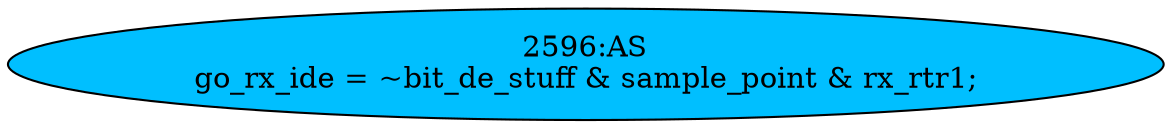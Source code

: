 strict digraph "" {
	node [label="\N"];
	"2596:AS"	 [ast="<pyverilog.vparser.ast.Assign object at 0x7f44f6bb5590>",
		def_var="['go_rx_ide']",
		fillcolor=deepskyblue,
		label="2596:AS
go_rx_ide = ~bit_de_stuff & sample_point & rx_rtr1;",
		statements="[]",
		style=filled,
		typ=Assign,
		use_var="['bit_de_stuff', 'sample_point', 'rx_rtr1']"];
}
